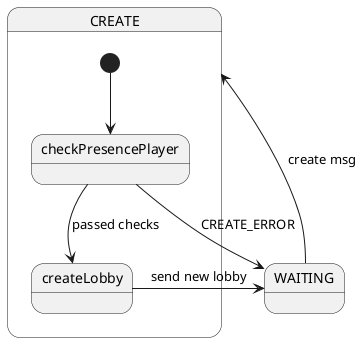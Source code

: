 @startuml
'https://plantuml.com/state-diagram

WAITING -right-> CREATE: create msg

state CREATE{

[*] --> checkPresencePlayer
checkPresencePlayer --> WAITING: CREATE_ERROR
checkPresencePlayer --> createLobby: passed checks
createLobby --> WAITING: send new lobby

}
@enduml